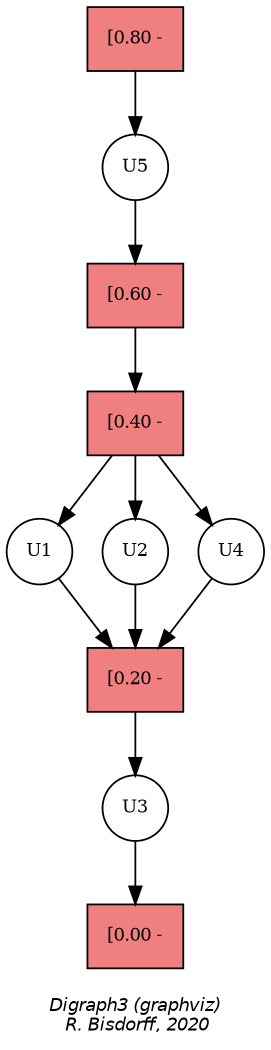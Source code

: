 digraph G {
graph [ ordering = out, fontname = "Helvetica-Oblique",
 fontsize = 12,
 label = "\nDigraph3 (graphviz)\n R. Bisdorff, 2020", size="7,7",fontsize=10];
m5 [shape = "box", fillcolor=lightcoral, style=filled, label = "[0.80 -", fontsize=10];
u5 [shape = "circle", label = "U5", fontsize=10];
m4 [shape = "box", fillcolor=lightcoral, style=filled, label = "[0.60 -", fontsize=10];
m3 [shape = "box", fillcolor=lightcoral, style=filled, label = "[0.40 -", fontsize=10];
u1 [shape = "circle", label = "U1", fontsize=10];
u2 [shape = "circle", label = "U2", fontsize=10];
u4 [shape = "circle", label = "U4", fontsize=10];
m2 [shape = "box", fillcolor=lightcoral, style=filled, label = "[0.20 -", fontsize=10];
u3 [shape = "circle", label = "U3", fontsize=10];
m1 [shape = "box", fillcolor=lightcoral, style=filled, label = "[0.00 -", fontsize=10];
m1 [shape = "box", fillcolor=lightcoral, style=filled, label = "[0.00 -", fontsize=10];
{ rank = 8; u5; }
{ rank = 7; m5; }
{ rank = 6; u5; }
{ rank = 5; m4; }
{ rank = 4; m3; }
{ rank = 3; u1; u2; u4; }
{ rank = 2; m2; }
{ rank = 1; u3; }
m5-> u5 [style="setlinewidth(1)",color=black] ;
u5-> m4 [style="setlinewidth(1)",color=black] ;
m4-> m3 [style="setlinewidth(1)",color=black] ;
m3-> u1 [style="setlinewidth(1)",color=black] ;
m3-> u2 [style="setlinewidth(1)",color=black] ;
m3-> u4 [style="setlinewidth(1)",color=black] ;
u1-> m2 [style="setlinewidth(1)",color=black] ;
u2-> m2 [style="setlinewidth(1)",color=black] ;
u4-> m2 [style="setlinewidth(1)",color=black] ;
m2-> u3 [style="setlinewidth(1)",color=black] ;
u3-> m1 [style="setlinewidth(1)",color=black] ;
}
 
